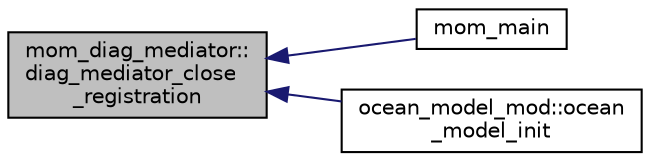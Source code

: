 digraph "mom_diag_mediator::diag_mediator_close_registration"
{
 // INTERACTIVE_SVG=YES
  edge [fontname="Helvetica",fontsize="10",labelfontname="Helvetica",labelfontsize="10"];
  node [fontname="Helvetica",fontsize="10",shape=record];
  rankdir="LR";
  Node92 [label="mom_diag_mediator::\ldiag_mediator_close\l_registration",height=0.2,width=0.4,color="black", fillcolor="grey75", style="filled", fontcolor="black"];
  Node92 -> Node93 [dir="back",color="midnightblue",fontsize="10",style="solid",fontname="Helvetica"];
  Node93 [label="mom_main",height=0.2,width=0.4,color="black", fillcolor="white", style="filled",URL="$MOM__driver_8F90.html#a08fffeb2d8e8acbf9ed4609be6d258c6"];
  Node92 -> Node94 [dir="back",color="midnightblue",fontsize="10",style="solid",fontname="Helvetica"];
  Node94 [label="ocean_model_mod::ocean\l_model_init",height=0.2,width=0.4,color="black", fillcolor="white", style="filled",URL="$namespaceocean__model__mod.html#aced9c77abd80a4a509c7cc317af707a7"];
}

